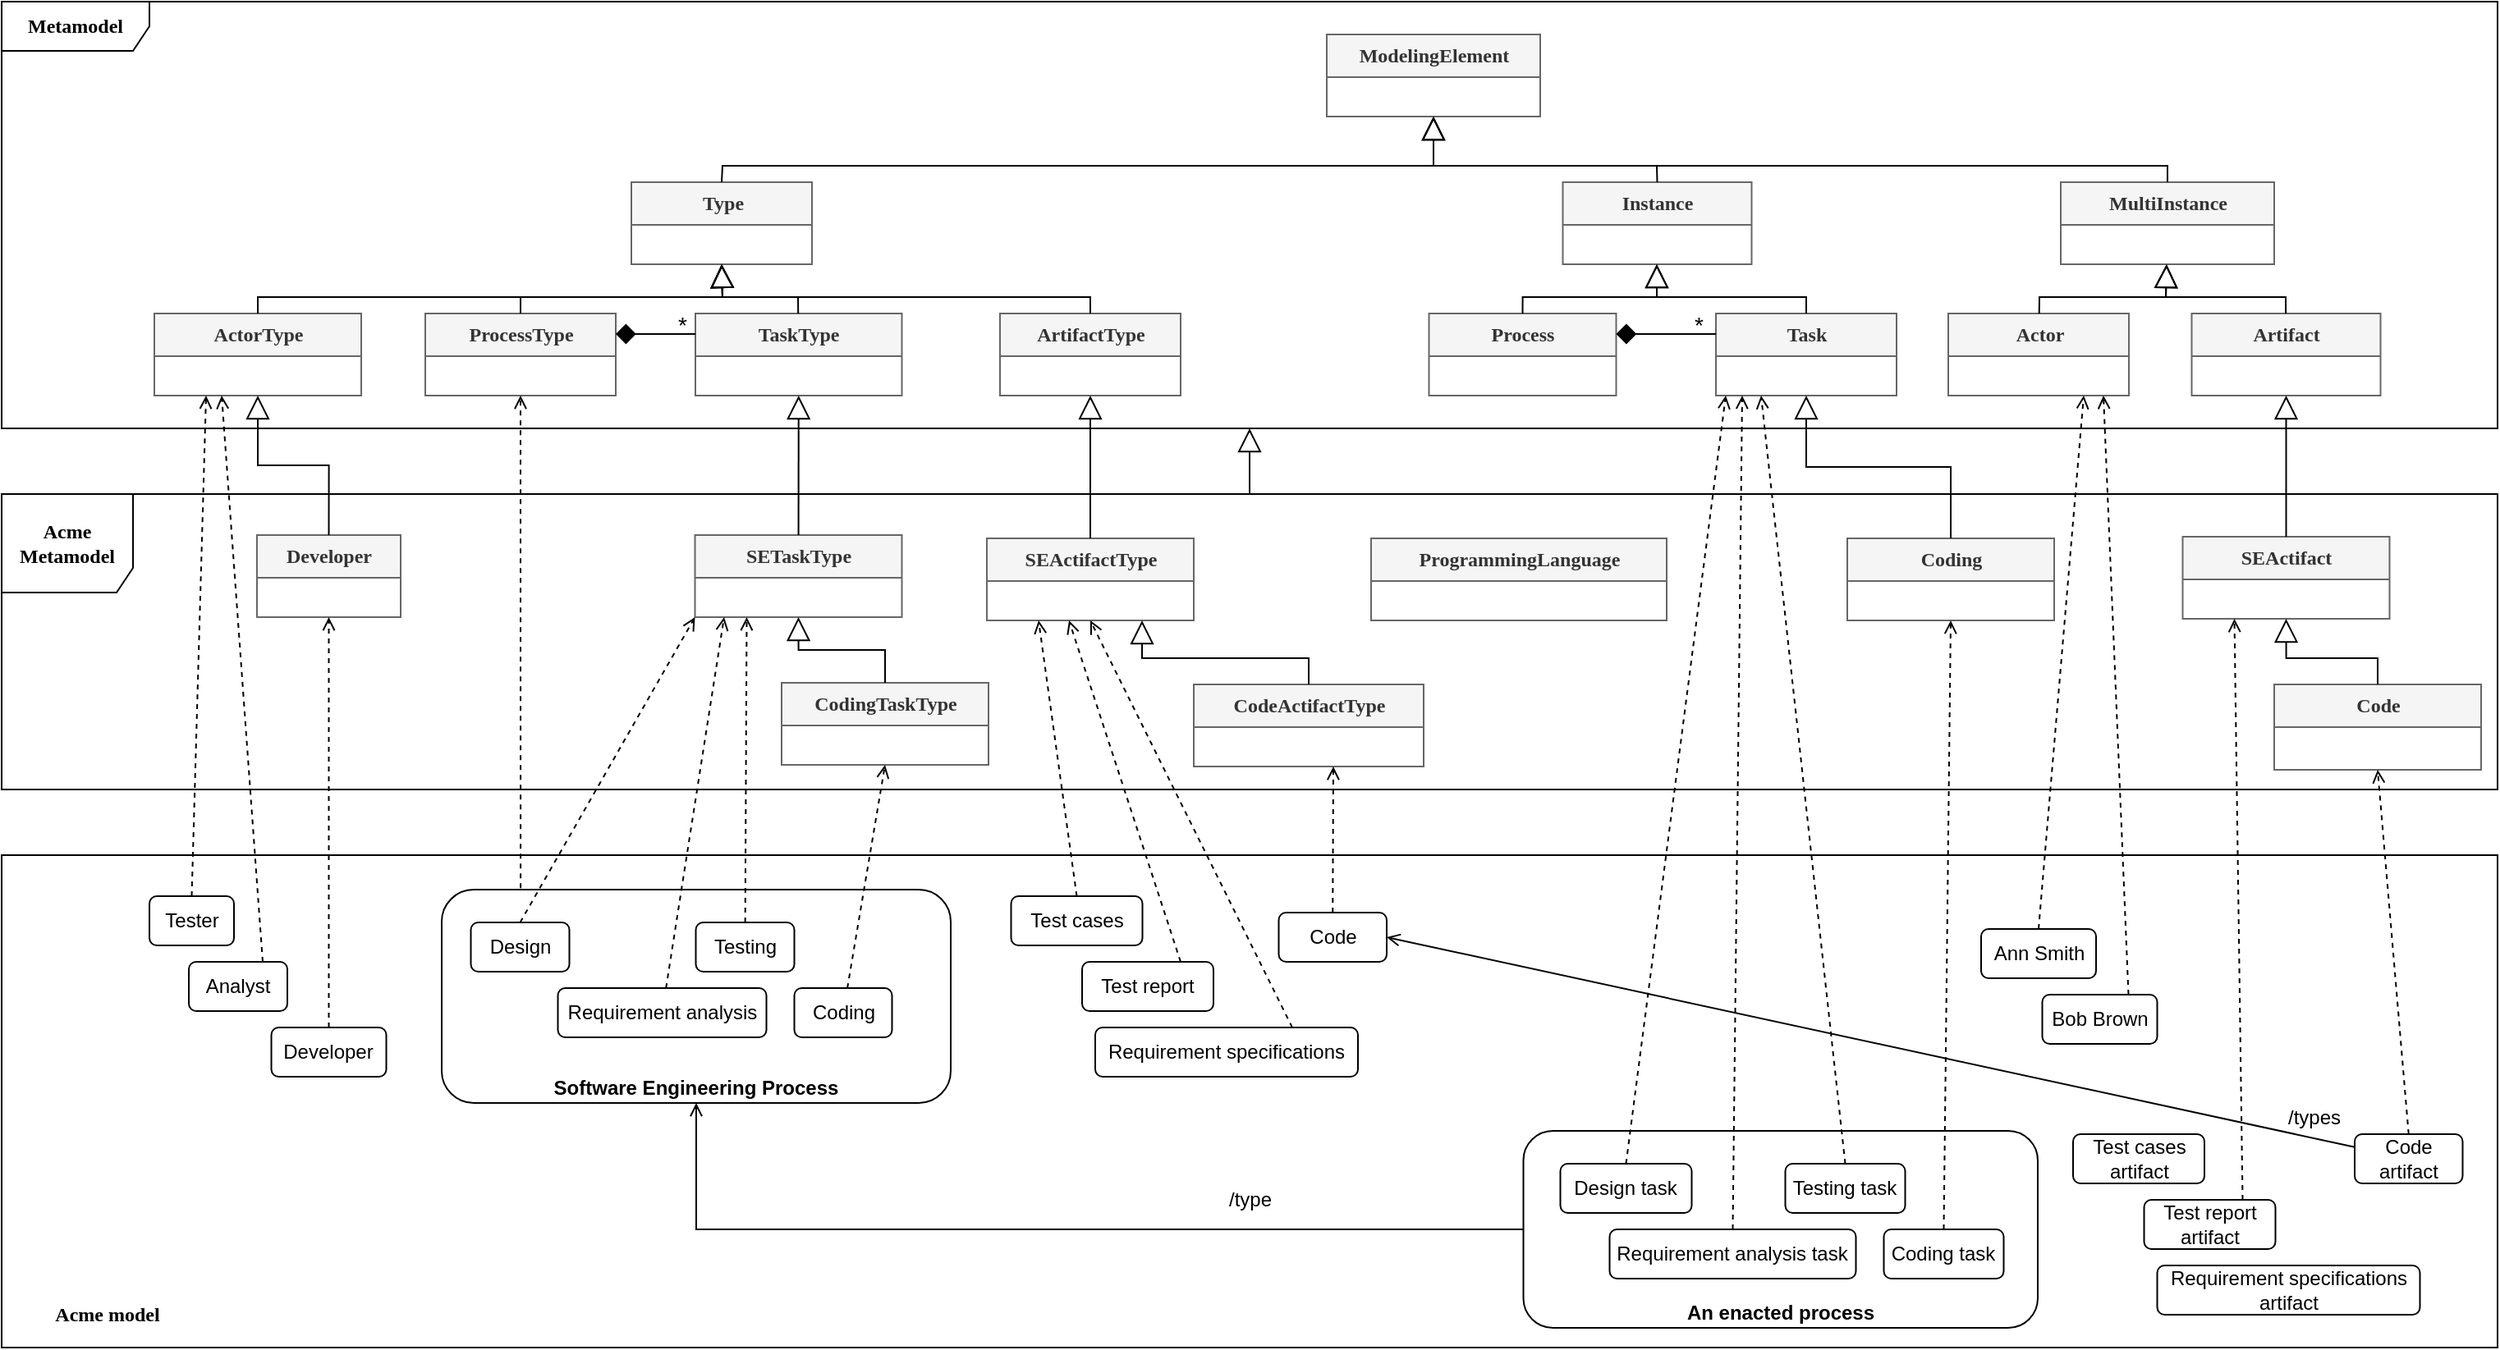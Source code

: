 <mxfile version="14.6.11" type="github">
  <diagram name="Page-1" id="c4acf3e9-155e-7222-9cf6-157b1a14988f">
    <mxGraphModel dx="2150" dy="715" grid="1" gridSize="10" guides="1" tooltips="1" connect="1" arrows="1" fold="1" page="1" pageScale="1" pageWidth="850" pageHeight="1100" background="#ffffff" math="0" shadow="0">
      <root>
        <mxCell id="0" />
        <mxCell id="1" parent="0" />
        <mxCell id="g2LY1XMopfXSmblv1A1d-48" value="&lt;font style=&quot;font-size: 14px&quot;&gt;*&lt;/font&gt;" style="edgeLabel;resizable=0;html=1;align=left;verticalAlign=bottom;" connectable="0" vertex="1" parent="1">
          <mxGeometry x="294" y="324" as="geometry">
            <mxPoint x="15" y="-87" as="offset" />
          </mxGeometry>
        </mxCell>
        <mxCell id="g2LY1XMopfXSmblv1A1d-32" value="" style="rounded=0;whiteSpace=wrap;html=1;align=center;" vertex="1" parent="1">
          <mxGeometry x="-720" y="550" width="1520" height="300" as="geometry" />
        </mxCell>
        <mxCell id="yhg7PZUZ458GV-zq5LN9-21" value="&lt;font style=&quot;font-size: 14px&quot;&gt;*&lt;/font&gt;" style="edgeLabel;resizable=0;html=1;align=left;verticalAlign=bottom;" parent="1" connectable="0" vertex="1">
          <mxGeometry x="324" y="324" as="geometry">
            <mxPoint x="15" y="-87" as="offset" />
          </mxGeometry>
        </mxCell>
        <mxCell id="a-3xQabaQIuShYP5bTJc-108" value="&lt;font style=&quot;font-size: 14px&quot;&gt;*&lt;/font&gt;" style="edgeLabel;resizable=0;html=1;align=left;verticalAlign=bottom;" parent="1" connectable="0" vertex="1">
          <mxGeometry x="294" y="220" as="geometry">
            <mxPoint x="12" y="-23" as="offset" />
          </mxGeometry>
        </mxCell>
        <mxCell id="a-3xQabaQIuShYP5bTJc-105" value="&lt;font style=&quot;font-size: 14px&quot;&gt;*&lt;/font&gt;" style="edgeLabel;resizable=0;html=1;align=left;verticalAlign=bottom;" parent="1" connectable="0" vertex="1">
          <mxGeometry x="-325" y="324" as="geometry">
            <mxPoint x="15" y="-87" as="offset" />
          </mxGeometry>
        </mxCell>
        <mxCell id="17acba5748e5396b-1" value="&lt;b&gt;&lt;font style=&quot;font-size: 12px&quot;&gt;Metamodel&lt;/font&gt;&lt;/b&gt;" style="shape=umlFrame;whiteSpace=wrap;html=1;rounded=0;shadow=0;comic=0;labelBackgroundColor=none;strokeWidth=1;fontFamily=Verdana;fontSize=10;align=center;width=90;height=30;" parent="1" vertex="1">
          <mxGeometry x="-720" y="30" width="1520" height="260" as="geometry" />
        </mxCell>
        <mxCell id="EUPt2hbITshMY0ZR5973-1" value="&lt;font style=&quot;font-size: 12px&quot;&gt;&lt;b&gt;ModelingElement&lt;/b&gt;&lt;/font&gt;" style="swimlane;html=1;fontStyle=0;childLayout=stackLayout;horizontal=1;startSize=26;fillColor=#f5f5f5;horizontalStack=0;resizeParent=1;resizeLast=0;collapsible=1;marginBottom=0;swimlaneFillColor=#ffffff;rounded=0;shadow=0;comic=0;labelBackgroundColor=none;strokeWidth=1;fontFamily=Verdana;fontSize=10;align=center;strokeColor=#666666;fontColor=#333333;" parent="1" vertex="1">
          <mxGeometry x="87" y="50" width="130" height="50" as="geometry" />
        </mxCell>
        <mxCell id="EUPt2hbITshMY0ZR5973-5" value="&lt;font style=&quot;font-size: 12px&quot;&gt;&lt;b&gt;Type&lt;/b&gt;&lt;/font&gt;" style="swimlane;html=1;fontStyle=0;childLayout=stackLayout;horizontal=1;startSize=26;fillColor=#f5f5f5;horizontalStack=0;resizeParent=1;resizeLast=0;collapsible=1;marginBottom=0;swimlaneFillColor=#ffffff;rounded=0;shadow=0;comic=0;labelBackgroundColor=none;strokeWidth=1;fontFamily=Verdana;fontSize=10;align=center;strokeColor=#666666;fontColor=#333333;" parent="1" vertex="1">
          <mxGeometry x="-336.5" y="140" width="110" height="50" as="geometry" />
        </mxCell>
        <mxCell id="a-3xQabaQIuShYP5bTJc-1" value="&lt;font style=&quot;font-size: 12px&quot;&gt;&lt;b&gt;Instance&lt;/b&gt;&lt;/font&gt;" style="swimlane;html=1;fontStyle=0;childLayout=stackLayout;horizontal=1;startSize=26;fillColor=#f5f5f5;horizontalStack=0;resizeParent=1;resizeLast=0;collapsible=1;marginBottom=0;swimlaneFillColor=#ffffff;rounded=0;shadow=0;comic=0;labelBackgroundColor=none;strokeWidth=1;fontFamily=Verdana;fontSize=10;align=center;strokeColor=#666666;fontColor=#333333;" parent="1" vertex="1">
          <mxGeometry x="230.75" y="140" width="115" height="50" as="geometry" />
        </mxCell>
        <mxCell id="a-3xQabaQIuShYP5bTJc-2" value="&lt;div style=&quot;font-size: 12px&quot;&gt;&lt;font style=&quot;font-size: 12px&quot;&gt;&lt;b&gt;MultiInstance&lt;/b&gt;&lt;/font&gt;&lt;/div&gt;" style="swimlane;html=1;fontStyle=0;childLayout=stackLayout;horizontal=1;startSize=26;fillColor=#f5f5f5;horizontalStack=0;resizeParent=1;resizeLast=0;collapsible=1;marginBottom=0;swimlaneFillColor=#ffffff;rounded=0;shadow=0;comic=0;labelBackgroundColor=none;strokeWidth=1;fontFamily=Verdana;fontSize=10;align=center;strokeColor=#666666;fontColor=#333333;" parent="1" vertex="1">
          <mxGeometry x="534" y="140" width="130" height="50" as="geometry" />
        </mxCell>
        <mxCell id="a-3xQabaQIuShYP5bTJc-9" value="" style="endArrow=block;endSize=12;endFill=0;html=1;exitX=0.5;exitY=0;exitDx=0;exitDy=0;rounded=0;entryX=0.5;entryY=1;entryDx=0;entryDy=0;" parent="1" source="EUPt2hbITshMY0ZR5973-5" target="EUPt2hbITshMY0ZR5973-1" edge="1">
          <mxGeometry width="160" relative="1" as="geometry">
            <mxPoint x="-28.5" y="220" as="sourcePoint" />
            <mxPoint x="151.5" y="98" as="targetPoint" />
            <Array as="points">
              <mxPoint x="-281" y="130" />
              <mxPoint x="152" y="130" />
            </Array>
          </mxGeometry>
        </mxCell>
        <mxCell id="a-3xQabaQIuShYP5bTJc-10" value="" style="endArrow=block;endSize=12;endFill=0;html=1;exitX=0.5;exitY=0;exitDx=0;exitDy=0;rounded=0;entryX=0.5;entryY=1;entryDx=0;entryDy=0;" parent="1" source="a-3xQabaQIuShYP5bTJc-1" target="EUPt2hbITshMY0ZR5973-1" edge="1">
          <mxGeometry width="160" relative="1" as="geometry">
            <mxPoint x="-14.5" y="160" as="sourcePoint" />
            <mxPoint x="120" y="120" as="targetPoint" />
            <Array as="points">
              <mxPoint x="288" y="130" />
              <mxPoint x="152" y="130" />
            </Array>
          </mxGeometry>
        </mxCell>
        <mxCell id="a-3xQabaQIuShYP5bTJc-13" value="" style="endArrow=block;endSize=12;endFill=0;html=1;rounded=0;entryX=0.5;entryY=1;entryDx=0;entryDy=0;" parent="1" source="a-3xQabaQIuShYP5bTJc-2" target="EUPt2hbITshMY0ZR5973-1" edge="1">
          <mxGeometry width="160" relative="1" as="geometry">
            <mxPoint x="290.5" y="80" as="sourcePoint" />
            <mxPoint x="290" y="80" as="targetPoint" />
            <Array as="points">
              <mxPoint x="599" y="130" />
              <mxPoint x="152" y="130" />
            </Array>
          </mxGeometry>
        </mxCell>
        <mxCell id="a-3xQabaQIuShYP5bTJc-27" value="&lt;font style=&quot;font-size: 12px&quot;&gt;&lt;b&gt;ProcessType&lt;/b&gt;&lt;/font&gt;" style="swimlane;html=1;fontStyle=0;childLayout=stackLayout;horizontal=1;startSize=26;fillColor=#f5f5f5;horizontalStack=0;resizeParent=1;resizeLast=0;collapsible=1;marginBottom=0;swimlaneFillColor=#ffffff;rounded=0;shadow=0;comic=0;labelBackgroundColor=none;strokeWidth=1;fontFamily=Verdana;fontSize=10;align=center;strokeColor=#666666;fontColor=#333333;" parent="1" vertex="1">
          <mxGeometry x="-462" y="220" width="116" height="50" as="geometry" />
        </mxCell>
        <mxCell id="a-3xQabaQIuShYP5bTJc-29" value="" style="endArrow=block;endSize=12;endFill=0;html=1;rounded=0;exitX=0.5;exitY=0;exitDx=0;exitDy=0;entryX=0.5;entryY=1;entryDx=0;entryDy=0;" parent="1" source="a-3xQabaQIuShYP5bTJc-27" target="EUPt2hbITshMY0ZR5973-5" edge="1">
          <mxGeometry width="160" relative="1" as="geometry">
            <mxPoint x="-124.5" y="260" as="sourcePoint" />
            <mxPoint x="-179.5" y="190" as="targetPoint" />
            <Array as="points">
              <mxPoint x="-404" y="210" />
              <mxPoint x="-281" y="210" />
            </Array>
          </mxGeometry>
        </mxCell>
        <mxCell id="a-3xQabaQIuShYP5bTJc-30" value="&lt;font style=&quot;font-size: 12px&quot;&gt;&lt;b&gt;TaskType&lt;/b&gt;&lt;/font&gt;" style="swimlane;html=1;fontStyle=0;childLayout=stackLayout;horizontal=1;startSize=26;fillColor=#f5f5f5;horizontalStack=0;resizeParent=1;resizeLast=0;collapsible=1;marginBottom=0;swimlaneFillColor=#ffffff;rounded=0;shadow=0;comic=0;labelBackgroundColor=none;strokeWidth=1;fontFamily=Verdana;fontSize=10;align=center;strokeColor=#666666;fontColor=#333333;" parent="1" vertex="1">
          <mxGeometry x="-297.5" y="220" width="125.75" height="50" as="geometry" />
        </mxCell>
        <mxCell id="a-3xQabaQIuShYP5bTJc-31" value="" style="endArrow=block;endSize=12;endFill=0;html=1;rounded=0;entryX=0.5;entryY=1;entryDx=0;entryDy=0;" parent="1" source="a-3xQabaQIuShYP5bTJc-30" target="EUPt2hbITshMY0ZR5973-5" edge="1">
          <mxGeometry width="160" relative="1" as="geometry">
            <mxPoint x="36.5" y="412" as="sourcePoint" />
            <mxPoint x="-147.5" y="190" as="targetPoint" />
            <Array as="points">
              <mxPoint x="-235" y="210" />
              <mxPoint x="-281" y="210" />
            </Array>
          </mxGeometry>
        </mxCell>
        <mxCell id="a-3xQabaQIuShYP5bTJc-37" value="&lt;font style=&quot;font-size: 12px&quot;&gt;&lt;b&gt;ActorType&lt;/b&gt;&lt;/font&gt;" style="swimlane;html=1;fontStyle=0;childLayout=stackLayout;horizontal=1;startSize=26;fillColor=#f5f5f5;horizontalStack=0;resizeParent=1;resizeLast=0;collapsible=1;marginBottom=0;swimlaneFillColor=#ffffff;rounded=0;shadow=0;comic=0;labelBackgroundColor=none;strokeWidth=1;fontFamily=Verdana;fontSize=10;align=center;strokeColor=#666666;fontColor=#333333;" parent="1" vertex="1">
          <mxGeometry x="-627" y="220" width="126" height="50" as="geometry">
            <mxRectangle x="154" y="368" width="90" height="26" as="alternateBounds" />
          </mxGeometry>
        </mxCell>
        <mxCell id="a-3xQabaQIuShYP5bTJc-38" value="&lt;div style=&quot;font-size: 12px&quot;&gt;&lt;font style=&quot;font-size: 12px&quot;&gt;&lt;b&gt;ArtifactType&lt;/b&gt;&lt;/font&gt;&lt;/div&gt;" style="swimlane;html=1;fontStyle=0;childLayout=stackLayout;horizontal=1;startSize=26;fillColor=#f5f5f5;horizontalStack=0;resizeParent=1;resizeLast=0;collapsible=1;marginBottom=0;swimlaneFillColor=#ffffff;rounded=0;shadow=0;comic=0;labelBackgroundColor=none;strokeWidth=1;fontFamily=Verdana;fontSize=10;align=center;strokeColor=#666666;fontColor=#333333;" parent="1" vertex="1">
          <mxGeometry x="-112" y="220" width="110" height="50" as="geometry" />
        </mxCell>
        <mxCell id="a-3xQabaQIuShYP5bTJc-40" value="" style="endArrow=block;endSize=12;endFill=0;html=1;rounded=0;exitX=0.5;exitY=0;exitDx=0;exitDy=0;entryX=0.5;entryY=1;entryDx=0;entryDy=0;" parent="1" source="a-3xQabaQIuShYP5bTJc-37" target="EUPt2hbITshMY0ZR5973-5" edge="1">
          <mxGeometry width="160" relative="1" as="geometry">
            <mxPoint x="-468.5" y="315" as="sourcePoint" />
            <mxPoint x="-658" y="190" as="targetPoint" />
            <Array as="points">
              <mxPoint x="-564" y="210" />
              <mxPoint x="-281" y="210" />
            </Array>
          </mxGeometry>
        </mxCell>
        <mxCell id="a-3xQabaQIuShYP5bTJc-41" value="" style="endArrow=block;endSize=12;endFill=0;html=1;rounded=0;exitX=0.5;exitY=0;exitDx=0;exitDy=0;entryX=0.5;entryY=1;entryDx=0;entryDy=0;" parent="1" source="a-3xQabaQIuShYP5bTJc-38" target="EUPt2hbITshMY0ZR5973-5" edge="1">
          <mxGeometry width="160" relative="1" as="geometry">
            <mxPoint x="268" y="378" as="sourcePoint" />
            <mxPoint x="19" y="186.66" as="targetPoint" />
            <Array as="points">
              <mxPoint x="-57" y="210" />
              <mxPoint x="-281" y="210" />
            </Array>
          </mxGeometry>
        </mxCell>
        <mxCell id="a-3xQabaQIuShYP5bTJc-46" value="&lt;font style=&quot;font-size: 12px&quot;&gt;&lt;b&gt;Process&lt;/b&gt;&lt;/font&gt;" style="swimlane;html=1;fontStyle=0;childLayout=stackLayout;horizontal=1;startSize=26;fillColor=#f5f5f5;horizontalStack=0;resizeParent=1;resizeLast=0;collapsible=1;marginBottom=0;swimlaneFillColor=#ffffff;rounded=0;shadow=0;comic=0;labelBackgroundColor=none;strokeWidth=1;fontFamily=Verdana;fontSize=10;align=center;strokeColor=#666666;fontColor=#333333;" parent="1" vertex="1">
          <mxGeometry x="149.25" y="220" width="114" height="50" as="geometry" />
        </mxCell>
        <mxCell id="a-3xQabaQIuShYP5bTJc-49" value="&lt;font style=&quot;font-size: 12px&quot;&gt;&lt;b&gt;Task&lt;/b&gt;&lt;/font&gt;" style="swimlane;html=1;fontStyle=0;childLayout=stackLayout;horizontal=1;startSize=26;fillColor=#f5f5f5;horizontalStack=0;resizeParent=1;resizeLast=0;collapsible=1;marginBottom=0;swimlaneFillColor=#ffffff;rounded=0;shadow=0;comic=0;labelBackgroundColor=none;strokeWidth=1;fontFamily=Verdana;fontSize=10;align=center;strokeColor=#666666;fontColor=#333333;" parent="1" vertex="1">
          <mxGeometry x="324" y="220" width="110" height="50" as="geometry" />
        </mxCell>
        <mxCell id="a-3xQabaQIuShYP5bTJc-50" style="edgeStyle=none;rounded=0;orthogonalLoop=1;jettySize=auto;html=1;endArrow=none;endFill=0;endSize=10;startArrow=diamond;startFill=1;startSize=10;entryX=0;entryY=0.25;entryDx=0;entryDy=0;exitX=1;exitY=0.25;exitDx=0;exitDy=0;" parent="1" source="a-3xQabaQIuShYP5bTJc-46" target="a-3xQabaQIuShYP5bTJc-49" edge="1">
          <mxGeometry relative="1" as="geometry">
            <mxPoint x="262.5" y="321" as="sourcePoint" />
            <mxPoint x="302.5" y="353" as="targetPoint" />
          </mxGeometry>
        </mxCell>
        <mxCell id="a-3xQabaQIuShYP5bTJc-56" value="&lt;font style=&quot;font-size: 12px&quot;&gt;&lt;b&gt;Actor&lt;/b&gt;&lt;/font&gt;" style="swimlane;html=1;fontStyle=0;childLayout=stackLayout;horizontal=1;startSize=26;fillColor=#f5f5f5;horizontalStack=0;resizeParent=1;resizeLast=0;collapsible=1;marginBottom=0;swimlaneFillColor=#ffffff;rounded=0;shadow=0;comic=0;labelBackgroundColor=none;strokeWidth=1;fontFamily=Verdana;fontSize=10;align=center;strokeColor=#666666;fontColor=#333333;" parent="1" vertex="1">
          <mxGeometry x="465.5" y="220" width="110" height="50" as="geometry" />
        </mxCell>
        <mxCell id="a-3xQabaQIuShYP5bTJc-59" value="&lt;font style=&quot;font-size: 12px&quot;&gt;&lt;b&gt;Artifact&lt;/b&gt;&lt;/font&gt;" style="swimlane;html=1;fontStyle=0;childLayout=stackLayout;horizontal=1;startSize=26;fillColor=#f5f5f5;horizontalStack=0;resizeParent=1;resizeLast=0;collapsible=1;marginBottom=0;swimlaneFillColor=#ffffff;rounded=0;shadow=0;comic=0;labelBackgroundColor=none;strokeWidth=1;fontFamily=Verdana;fontSize=10;align=center;strokeColor=#666666;fontColor=#333333;" parent="1" vertex="1">
          <mxGeometry x="613.75" y="220" width="115" height="50" as="geometry" />
        </mxCell>
        <mxCell id="a-3xQabaQIuShYP5bTJc-64" value="" style="endArrow=block;endSize=12;endFill=0;html=1;rounded=0;exitX=0.5;exitY=0;exitDx=0;exitDy=0;edgeStyle=orthogonalEdgeStyle;" parent="1" source="a-3xQabaQIuShYP5bTJc-46" target="a-3xQabaQIuShYP5bTJc-1" edge="1">
          <mxGeometry width="160" relative="1" as="geometry">
            <mxPoint x="367.5" y="379" as="sourcePoint" />
            <mxPoint x="362.5" y="181" as="targetPoint" />
            <Array as="points">
              <mxPoint x="206" y="210" />
              <mxPoint x="288" y="210" />
            </Array>
          </mxGeometry>
        </mxCell>
        <mxCell id="a-3xQabaQIuShYP5bTJc-65" value="" style="endArrow=block;endSize=12;endFill=0;html=1;rounded=0;edgeStyle=orthogonalEdgeStyle;" parent="1" source="a-3xQabaQIuShYP5bTJc-49" target="a-3xQabaQIuShYP5bTJc-1" edge="1">
          <mxGeometry width="160" relative="1" as="geometry">
            <mxPoint x="362.5" y="322" as="sourcePoint" />
            <mxPoint x="452.829" y="241" as="targetPoint" />
            <Array as="points">
              <mxPoint x="379" y="210" />
              <mxPoint x="288" y="210" />
            </Array>
          </mxGeometry>
        </mxCell>
        <mxCell id="a-3xQabaQIuShYP5bTJc-66" value="" style="endArrow=block;endSize=12;endFill=0;html=1;rounded=0;" parent="1" source="a-3xQabaQIuShYP5bTJc-56" target="a-3xQabaQIuShYP5bTJc-2" edge="1">
          <mxGeometry width="160" relative="1" as="geometry">
            <mxPoint x="399.293" y="381" as="sourcePoint" />
            <mxPoint x="397.707" y="190" as="targetPoint" />
            <Array as="points">
              <mxPoint x="521" y="210" />
              <mxPoint x="598" y="210" />
            </Array>
          </mxGeometry>
        </mxCell>
        <mxCell id="a-3xQabaQIuShYP5bTJc-67" value="" style="endArrow=block;endSize=12;endFill=0;html=1;rounded=0;" parent="1" source="a-3xQabaQIuShYP5bTJc-59" target="a-3xQabaQIuShYP5bTJc-2" edge="1">
          <mxGeometry width="160" relative="1" as="geometry">
            <mxPoint x="409.293" y="391" as="sourcePoint" />
            <mxPoint x="407.707" y="200" as="targetPoint" />
            <Array as="points">
              <mxPoint x="671" y="210" />
              <mxPoint x="598" y="210" />
            </Array>
          </mxGeometry>
        </mxCell>
        <mxCell id="a-3xQabaQIuShYP5bTJc-35" style="edgeStyle=none;rounded=0;orthogonalLoop=1;jettySize=auto;html=1;endArrow=none;endFill=0;endSize=10;startArrow=diamond;startFill=1;startSize=10;entryX=0;entryY=0.25;entryDx=0;entryDy=0;exitX=1;exitY=0.25;exitDx=0;exitDy=0;" parent="1" source="a-3xQabaQIuShYP5bTJc-27" target="a-3xQabaQIuShYP5bTJc-30" edge="1">
          <mxGeometry relative="1" as="geometry">
            <mxPoint x="-329" y="232.5" as="sourcePoint" />
            <mxPoint x="-316" y="419.53" as="targetPoint" />
          </mxGeometry>
        </mxCell>
        <mxCell id="yhg7PZUZ458GV-zq5LN9-1" value="&lt;b&gt;&lt;font style=&quot;font-size: 12px&quot;&gt;Acme Metamodel&lt;/font&gt;&lt;/b&gt;" style="shape=umlFrame;whiteSpace=wrap;html=1;rounded=0;shadow=0;comic=0;labelBackgroundColor=none;strokeWidth=1;fontFamily=Verdana;fontSize=10;align=center;width=80;height=60;" parent="1" vertex="1">
          <mxGeometry x="-720" y="330" width="1520" height="180" as="geometry" />
        </mxCell>
        <mxCell id="yhg7PZUZ458GV-zq5LN9-2" value="" style="endArrow=block;endSize=12;endFill=0;html=1;rounded=0;" parent="1" source="yhg7PZUZ458GV-zq5LN9-1" target="17acba5748e5396b-1" edge="1">
          <mxGeometry width="160" relative="1" as="geometry">
            <mxPoint x="-90.76" y="329.6" as="sourcePoint" />
            <mxPoint x="-90.76" y="289.74" as="targetPoint" />
          </mxGeometry>
        </mxCell>
        <mxCell id="yhg7PZUZ458GV-zq5LN9-3" value="&lt;b&gt;&lt;font style=&quot;font-size: 12px&quot;&gt;Developer&lt;/font&gt;&lt;/b&gt;" style="swimlane;html=1;fontStyle=0;childLayout=stackLayout;horizontal=1;startSize=26;fillColor=#f5f5f5;horizontalStack=0;resizeParent=1;resizeLast=0;collapsible=1;marginBottom=0;swimlaneFillColor=#ffffff;rounded=0;shadow=0;comic=0;labelBackgroundColor=none;strokeWidth=1;fontFamily=Verdana;fontSize=10;align=center;strokeColor=#666666;fontColor=#333333;" parent="1" vertex="1">
          <mxGeometry x="-564.5" y="355" width="87.5" height="50" as="geometry">
            <mxRectangle x="154" y="368" width="90" height="26" as="alternateBounds" />
          </mxGeometry>
        </mxCell>
        <mxCell id="yhg7PZUZ458GV-zq5LN9-5" value="&lt;b&gt;&lt;font style=&quot;font-size: 12px&quot;&gt;SEActifactType&lt;/font&gt;&lt;/b&gt;" style="swimlane;html=1;fontStyle=0;childLayout=stackLayout;horizontal=1;startSize=26;fillColor=#f5f5f5;horizontalStack=0;resizeParent=1;resizeLast=0;collapsible=1;marginBottom=0;swimlaneFillColor=#ffffff;rounded=0;shadow=0;comic=0;labelBackgroundColor=none;strokeWidth=1;fontFamily=Verdana;fontSize=10;align=center;strokeColor=#666666;fontColor=#333333;" parent="1" vertex="1">
          <mxGeometry x="-120" y="357" width="126" height="50" as="geometry">
            <mxRectangle x="154" y="368" width="90" height="26" as="alternateBounds" />
          </mxGeometry>
        </mxCell>
        <mxCell id="yhg7PZUZ458GV-zq5LN9-7" value="&lt;b&gt;&lt;font style=&quot;font-size: 12px&quot;&gt;CodeActifactType&lt;/font&gt;&lt;/b&gt;" style="swimlane;html=1;fontStyle=0;childLayout=stackLayout;horizontal=1;startSize=26;fillColor=#f5f5f5;horizontalStack=0;resizeParent=1;resizeLast=0;collapsible=1;marginBottom=0;swimlaneFillColor=#ffffff;rounded=0;shadow=0;comic=0;labelBackgroundColor=none;strokeWidth=1;fontFamily=Verdana;fontSize=10;align=center;strokeColor=#666666;fontColor=#333333;" parent="1" vertex="1">
          <mxGeometry x="6" y="446" width="140" height="50" as="geometry">
            <mxRectangle x="154" y="368" width="90" height="26" as="alternateBounds" />
          </mxGeometry>
        </mxCell>
        <mxCell id="yhg7PZUZ458GV-zq5LN9-8" value="&lt;b&gt;&lt;font style=&quot;font-size: 12px&quot;&gt;SETaskType&lt;/font&gt;&lt;/b&gt;" style="swimlane;html=1;fontStyle=0;childLayout=stackLayout;horizontal=1;startSize=26;fillColor=#f5f5f5;horizontalStack=0;resizeParent=1;resizeLast=0;collapsible=1;marginBottom=0;swimlaneFillColor=#ffffff;rounded=0;shadow=0;comic=0;labelBackgroundColor=none;strokeWidth=1;fontFamily=Verdana;fontSize=10;align=center;strokeColor=#666666;fontColor=#333333;" parent="1" vertex="1">
          <mxGeometry x="-297.75" y="355" width="126" height="50" as="geometry">
            <mxRectangle x="154" y="368" width="90" height="26" as="alternateBounds" />
          </mxGeometry>
        </mxCell>
        <mxCell id="yhg7PZUZ458GV-zq5LN9-9" value="&lt;b&gt;&lt;font style=&quot;font-size: 12px&quot;&gt;CodingTaskType&lt;/font&gt;&lt;/b&gt;" style="swimlane;html=1;fontStyle=0;childLayout=stackLayout;horizontal=1;startSize=26;fillColor=#f5f5f5;horizontalStack=0;resizeParent=1;resizeLast=0;collapsible=1;marginBottom=0;swimlaneFillColor=#ffffff;rounded=0;shadow=0;comic=0;labelBackgroundColor=none;strokeWidth=1;fontFamily=Verdana;fontSize=10;align=center;strokeColor=#666666;fontColor=#333333;" parent="1" vertex="1">
          <mxGeometry x="-245" y="445" width="126" height="50" as="geometry">
            <mxRectangle x="154" y="368" width="90" height="26" as="alternateBounds" />
          </mxGeometry>
        </mxCell>
        <mxCell id="yhg7PZUZ458GV-zq5LN9-10" value="&lt;b&gt;&lt;font style=&quot;font-size: 12px&quot;&gt;Coding&lt;/font&gt;&lt;/b&gt;" style="swimlane;html=1;fontStyle=0;childLayout=stackLayout;horizontal=1;startSize=26;fillColor=#f5f5f5;horizontalStack=0;resizeParent=1;resizeLast=0;collapsible=1;marginBottom=0;swimlaneFillColor=#ffffff;rounded=0;shadow=0;comic=0;labelBackgroundColor=none;strokeWidth=1;fontFamily=Verdana;fontSize=10;align=center;strokeColor=#666666;fontColor=#333333;" parent="1" vertex="1">
          <mxGeometry x="404" y="357" width="126" height="50" as="geometry">
            <mxRectangle x="154" y="368" width="90" height="26" as="alternateBounds" />
          </mxGeometry>
        </mxCell>
        <mxCell id="yhg7PZUZ458GV-zq5LN9-11" value="&lt;b&gt;&lt;font style=&quot;font-size: 12px&quot;&gt;SEActifact&lt;/font&gt;&lt;/b&gt;" style="swimlane;html=1;fontStyle=0;childLayout=stackLayout;horizontal=1;startSize=26;fillColor=#f5f5f5;horizontalStack=0;resizeParent=1;resizeLast=0;collapsible=1;marginBottom=0;swimlaneFillColor=#ffffff;rounded=0;shadow=0;comic=0;labelBackgroundColor=none;strokeWidth=1;fontFamily=Verdana;fontSize=10;align=center;strokeColor=#666666;fontColor=#333333;" parent="1" vertex="1">
          <mxGeometry x="608.25" y="356" width="126" height="50" as="geometry">
            <mxRectangle x="154" y="368" width="90" height="26" as="alternateBounds" />
          </mxGeometry>
        </mxCell>
        <mxCell id="yhg7PZUZ458GV-zq5LN9-12" value="&lt;b&gt;&lt;font style=&quot;font-size: 12px&quot;&gt;Code&lt;/font&gt;&lt;/b&gt;" style="swimlane;html=1;fontStyle=0;childLayout=stackLayout;horizontal=1;startSize=26;fillColor=#f5f5f5;horizontalStack=0;resizeParent=1;resizeLast=0;collapsible=1;marginBottom=0;swimlaneFillColor=#ffffff;rounded=0;shadow=0;comic=0;labelBackgroundColor=none;strokeWidth=1;fontFamily=Verdana;fontSize=10;align=center;strokeColor=#666666;fontColor=#333333;" parent="1" vertex="1">
          <mxGeometry x="664" y="446" width="126" height="52" as="geometry">
            <mxRectangle x="154" y="368" width="90" height="26" as="alternateBounds" />
          </mxGeometry>
        </mxCell>
        <mxCell id="yhg7PZUZ458GV-zq5LN9-13" value="&lt;b&gt;&lt;font style=&quot;font-size: 12px&quot;&gt;ProgrammingLanguage&lt;/font&gt;&lt;/b&gt;" style="swimlane;html=1;fontStyle=0;childLayout=stackLayout;horizontal=1;startSize=26;fillColor=#f5f5f5;horizontalStack=0;resizeParent=1;resizeLast=0;collapsible=1;marginBottom=0;swimlaneFillColor=#ffffff;rounded=0;shadow=0;comic=0;labelBackgroundColor=none;strokeWidth=1;fontFamily=Verdana;fontSize=10;align=center;strokeColor=#666666;fontColor=#333333;" parent="1" vertex="1">
          <mxGeometry x="114" y="357" width="180" height="50" as="geometry">
            <mxRectangle x="154" y="368" width="90" height="26" as="alternateBounds" />
          </mxGeometry>
        </mxCell>
        <mxCell id="yhg7PZUZ458GV-zq5LN9-14" value="" style="endArrow=block;endSize=12;endFill=0;html=1;rounded=0;entryX=0.5;entryY=1;entryDx=0;entryDy=0;edgeStyle=orthogonalEdgeStyle;" parent="1" source="yhg7PZUZ458GV-zq5LN9-9" target="yhg7PZUZ458GV-zq5LN9-8" edge="1">
          <mxGeometry width="160" relative="1" as="geometry">
            <mxPoint x="122.5" y="317" as="sourcePoint" />
            <mxPoint x="122.5" y="267" as="targetPoint" />
          </mxGeometry>
        </mxCell>
        <mxCell id="yhg7PZUZ458GV-zq5LN9-15" value="" style="endArrow=block;endSize=12;endFill=0;html=1;rounded=0;entryX=0.75;entryY=1;entryDx=0;entryDy=0;edgeStyle=orthogonalEdgeStyle;" parent="1" source="yhg7PZUZ458GV-zq5LN9-7" target="yhg7PZUZ458GV-zq5LN9-5" edge="1">
          <mxGeometry width="160" relative="1" as="geometry">
            <mxPoint x="-233.5" y="487" as="sourcePoint" />
            <mxPoint x="-233.5" y="447" as="targetPoint" />
            <Array as="points">
              <mxPoint x="76" y="430" />
              <mxPoint x="-25" y="430" />
            </Array>
          </mxGeometry>
        </mxCell>
        <mxCell id="yhg7PZUZ458GV-zq5LN9-16" value="" style="endArrow=block;endSize=12;endFill=0;html=1;rounded=0;entryX=0.5;entryY=1;entryDx=0;entryDy=0;edgeStyle=orthogonalEdgeStyle;" parent="1" source="yhg7PZUZ458GV-zq5LN9-12" target="yhg7PZUZ458GV-zq5LN9-11" edge="1">
          <mxGeometry width="160" relative="1" as="geometry">
            <mxPoint x="-83" y="497" as="sourcePoint" />
            <mxPoint x="-83" y="457" as="targetPoint" />
            <Array as="points">
              <mxPoint x="727" y="430" />
              <mxPoint x="671" y="430" />
            </Array>
          </mxGeometry>
        </mxCell>
        <mxCell id="yhg7PZUZ458GV-zq5LN9-17" value="" style="endArrow=block;endSize=12;endFill=0;html=1;rounded=0;entryX=0.5;entryY=1;entryDx=0;entryDy=0;" parent="1" source="yhg7PZUZ458GV-zq5LN9-5" target="a-3xQabaQIuShYP5bTJc-38" edge="1">
          <mxGeometry width="160" relative="1" as="geometry">
            <mxPoint x="-259" y="530" as="sourcePoint" />
            <mxPoint x="-259" y="490" as="targetPoint" />
          </mxGeometry>
        </mxCell>
        <mxCell id="yhg7PZUZ458GV-zq5LN9-18" value="" style="endArrow=block;endSize=12;endFill=0;html=1;rounded=0;exitX=0.5;exitY=0;exitDx=0;exitDy=0;edgeStyle=orthogonalEdgeStyle;" parent="1" source="yhg7PZUZ458GV-zq5LN9-10" target="a-3xQabaQIuShYP5bTJc-49" edge="1">
          <mxGeometry width="160" relative="1" as="geometry">
            <mxPoint x="275.072" y="420" as="sourcePoint" />
            <mxPoint x="181.75" y="185" as="targetPoint" />
          </mxGeometry>
        </mxCell>
        <mxCell id="yhg7PZUZ458GV-zq5LN9-19" value="" style="endArrow=block;endSize=12;endFill=0;html=1;rounded=0;entryX=0.5;entryY=1;entryDx=0;entryDy=0;exitX=0.5;exitY=0;exitDx=0;exitDy=0;" parent="1" source="yhg7PZUZ458GV-zq5LN9-11" target="a-3xQabaQIuShYP5bTJc-59" edge="1">
          <mxGeometry width="160" relative="1" as="geometry">
            <mxPoint x="475" y="510" as="sourcePoint" />
            <mxPoint x="340.98" y="-53.992" as="targetPoint" />
          </mxGeometry>
        </mxCell>
        <mxCell id="yhg7PZUZ458GV-zq5LN9-20" value="" style="endArrow=block;endSize=12;endFill=0;html=1;rounded=0;entryX=0.5;entryY=1;entryDx=0;entryDy=0;" parent="1" source="yhg7PZUZ458GV-zq5LN9-8" target="a-3xQabaQIuShYP5bTJc-30" edge="1">
          <mxGeometry width="160" relative="1" as="geometry">
            <mxPoint x="203.572" y="420" as="sourcePoint" />
            <mxPoint x="110.25" y="185" as="targetPoint" />
          </mxGeometry>
        </mxCell>
        <mxCell id="yhg7PZUZ458GV-zq5LN9-22" value="" style="endArrow=block;endSize=12;endFill=0;html=1;rounded=0;entryX=0.5;entryY=1;entryDx=0;entryDy=0;exitX=0.5;exitY=0;exitDx=0;exitDy=0;edgeStyle=orthogonalEdgeStyle;" parent="1" source="yhg7PZUZ458GV-zq5LN9-3" target="a-3xQabaQIuShYP5bTJc-37" edge="1">
          <mxGeometry width="160" relative="1" as="geometry">
            <mxPoint x="-680.727" y="391" as="sourcePoint" />
            <mxPoint x="-680.625" y="281" as="targetPoint" />
          </mxGeometry>
        </mxCell>
        <mxCell id="yhg7PZUZ458GV-zq5LN9-24" value="&lt;b&gt;Software Engineering Process&lt;/b&gt;" style="rounded=1;whiteSpace=wrap;html=1;align=center;verticalAlign=bottom;" parent="1" vertex="1">
          <mxGeometry x="-452" y="571" width="310" height="130" as="geometry" />
        </mxCell>
        <mxCell id="yhg7PZUZ458GV-zq5LN9-25" value="Requirement analysis" style="rounded=1;whiteSpace=wrap;html=1;align=center;" parent="1" vertex="1">
          <mxGeometry x="-381.25" y="631" width="127" height="30" as="geometry" />
        </mxCell>
        <mxCell id="yhg7PZUZ458GV-zq5LN9-26" value="Testing" style="rounded=1;whiteSpace=wrap;html=1;align=center;" parent="1" vertex="1">
          <mxGeometry x="-297.25" y="591" width="60" height="30" as="geometry" />
        </mxCell>
        <mxCell id="yhg7PZUZ458GV-zq5LN9-33" style="rounded=0;orthogonalLoop=1;jettySize=auto;html=1;dashed=1;endArrow=open;endFill=0;entryX=0.5;entryY=1;entryDx=0;entryDy=0;" parent="1" source="yhg7PZUZ458GV-zq5LN9-30" edge="1" target="yhg7PZUZ458GV-zq5LN9-9">
          <mxGeometry relative="1" as="geometry">
            <mxPoint x="-97" y="510" as="targetPoint" />
          </mxGeometry>
        </mxCell>
        <mxCell id="yhg7PZUZ458GV-zq5LN9-30" value="Coding" style="rounded=1;whiteSpace=wrap;html=1;align=center;" parent="1" vertex="1">
          <mxGeometry x="-237.25" y="631" width="59.5" height="30" as="geometry" />
        </mxCell>
        <mxCell id="yhg7PZUZ458GV-zq5LN9-34" style="rounded=0;orthogonalLoop=1;jettySize=auto;html=1;dashed=1;endArrow=open;endFill=0;" parent="1" source="yhg7PZUZ458GV-zq5LN9-25" edge="1">
          <mxGeometry relative="1" as="geometry">
            <mxPoint x="-280" y="405" as="targetPoint" />
            <mxPoint x="-24" y="610" as="sourcePoint" />
          </mxGeometry>
        </mxCell>
        <mxCell id="yhg7PZUZ458GV-zq5LN9-35" style="rounded=0;orthogonalLoop=1;jettySize=auto;html=1;dashed=1;endArrow=open;endFill=0;entryX=0.25;entryY=1;entryDx=0;entryDy=0;" parent="1" source="yhg7PZUZ458GV-zq5LN9-26" target="yhg7PZUZ458GV-zq5LN9-8" edge="1">
          <mxGeometry relative="1" as="geometry">
            <mxPoint x="-250" y="410" as="targetPoint" />
            <mxPoint x="-297.125" y="610" as="sourcePoint" />
          </mxGeometry>
        </mxCell>
        <mxCell id="yhg7PZUZ458GV-zq5LN9-39" value="Requirement specifications" style="rounded=1;whiteSpace=wrap;html=1;align=center;" parent="1" vertex="1">
          <mxGeometry x="-54" y="655" width="160" height="30" as="geometry" />
        </mxCell>
        <mxCell id="yhg7PZUZ458GV-zq5LN9-40" value="Test cases" style="rounded=1;whiteSpace=wrap;html=1;align=center;" parent="1" vertex="1">
          <mxGeometry x="-105.25" y="575" width="80" height="30" as="geometry" />
        </mxCell>
        <mxCell id="yhg7PZUZ458GV-zq5LN9-41" value="Code" style="rounded=1;whiteSpace=wrap;html=1;align=center;" parent="1" vertex="1">
          <mxGeometry x="57.75" y="585" width="65.75" height="30" as="geometry" />
        </mxCell>
        <mxCell id="yhg7PZUZ458GV-zq5LN9-42" value="Test report" style="rounded=1;whiteSpace=wrap;html=1;align=center;" parent="1" vertex="1">
          <mxGeometry x="-62" y="615" width="80" height="30" as="geometry" />
        </mxCell>
        <mxCell id="g2LY1XMopfXSmblv1A1d-1" value="Analyst" style="rounded=1;whiteSpace=wrap;html=1;align=center;" vertex="1" parent="1">
          <mxGeometry x="-606" y="615" width="60" height="30" as="geometry" />
        </mxCell>
        <mxCell id="g2LY1XMopfXSmblv1A1d-2" value="Tester" style="rounded=1;whiteSpace=wrap;html=1;align=center;" vertex="1" parent="1">
          <mxGeometry x="-630" y="575" width="51.5" height="30" as="geometry" />
        </mxCell>
        <mxCell id="g2LY1XMopfXSmblv1A1d-3" value="Developer" style="rounded=1;whiteSpace=wrap;html=1;align=center;" vertex="1" parent="1">
          <mxGeometry x="-555.75" y="655" width="70" height="30" as="geometry" />
        </mxCell>
        <mxCell id="g2LY1XMopfXSmblv1A1d-4" value="Bob Brown" style="rounded=1;whiteSpace=wrap;html=1;align=center;" vertex="1" parent="1">
          <mxGeometry x="522.75" y="635" width="70" height="30" as="geometry" />
        </mxCell>
        <mxCell id="g2LY1XMopfXSmblv1A1d-5" value="Ann Smith" style="rounded=1;whiteSpace=wrap;html=1;align=center;" vertex="1" parent="1">
          <mxGeometry x="485.5" y="595" width="70" height="30" as="geometry" />
        </mxCell>
        <mxCell id="g2LY1XMopfXSmblv1A1d-6" value="Design" style="rounded=1;whiteSpace=wrap;html=1;align=center;" vertex="1" parent="1">
          <mxGeometry x="-434.25" y="591" width="60" height="30" as="geometry" />
        </mxCell>
        <mxCell id="g2LY1XMopfXSmblv1A1d-7" style="rounded=0;orthogonalLoop=1;jettySize=auto;html=1;dashed=1;endArrow=open;endFill=0;exitX=0.5;exitY=0;exitDx=0;exitDy=0;entryX=0;entryY=1;entryDx=0;entryDy=0;" edge="1" parent="1" source="g2LY1XMopfXSmblv1A1d-6" target="yhg7PZUZ458GV-zq5LN9-8">
          <mxGeometry relative="1" as="geometry">
            <mxPoint x="-280" y="400" as="targetPoint" />
            <mxPoint x="-294.78" y="670" as="sourcePoint" />
          </mxGeometry>
        </mxCell>
        <mxCell id="g2LY1XMopfXSmblv1A1d-8" style="rounded=0;orthogonalLoop=1;jettySize=auto;html=1;dashed=1;endArrow=open;endFill=0;entryX=0.25;entryY=1;entryDx=0;entryDy=0;exitX=0.5;exitY=0;exitDx=0;exitDy=0;" edge="1" parent="1" source="g2LY1XMopfXSmblv1A1d-2" target="a-3xQabaQIuShYP5bTJc-37">
          <mxGeometry relative="1" as="geometry">
            <mxPoint x="-714.5" y="520" as="targetPoint" />
            <mxPoint x="-725.182" y="670" as="sourcePoint" />
          </mxGeometry>
        </mxCell>
        <mxCell id="g2LY1XMopfXSmblv1A1d-9" style="rounded=0;orthogonalLoop=1;jettySize=auto;html=1;dashed=1;endArrow=open;endFill=0;exitX=0.75;exitY=0;exitDx=0;exitDy=0;" edge="1" parent="1" source="g2LY1XMopfXSmblv1A1d-1">
          <mxGeometry relative="1" as="geometry">
            <mxPoint x="-586" y="270" as="targetPoint" />
            <mxPoint x="-715.182" y="680" as="sourcePoint" />
          </mxGeometry>
        </mxCell>
        <mxCell id="g2LY1XMopfXSmblv1A1d-10" style="rounded=0;orthogonalLoop=1;jettySize=auto;html=1;dashed=1;endArrow=open;endFill=0;entryX=0.5;entryY=1;entryDx=0;entryDy=0;exitX=0.5;exitY=0;exitDx=0;exitDy=0;" edge="1" parent="1" source="g2LY1XMopfXSmblv1A1d-3" target="yhg7PZUZ458GV-zq5LN9-3">
          <mxGeometry relative="1" as="geometry">
            <mxPoint x="-694.5" y="540" as="targetPoint" />
            <mxPoint x="-705.182" y="690" as="sourcePoint" />
          </mxGeometry>
        </mxCell>
        <mxCell id="g2LY1XMopfXSmblv1A1d-11" style="rounded=0;orthogonalLoop=1;jettySize=auto;html=1;dashed=1;endArrow=open;endFill=0;exitX=0.5;exitY=0;exitDx=0;exitDy=0;entryX=0.25;entryY=1;entryDx=0;entryDy=0;" edge="1" parent="1" source="yhg7PZUZ458GV-zq5LN9-40" target="yhg7PZUZ458GV-zq5LN9-5">
          <mxGeometry relative="1" as="geometry">
            <mxPoint x="-110" y="410" as="targetPoint" />
            <mxPoint x="-130.25" y="680" as="sourcePoint" />
          </mxGeometry>
        </mxCell>
        <mxCell id="g2LY1XMopfXSmblv1A1d-12" style="rounded=0;orthogonalLoop=1;jettySize=auto;html=1;dashed=1;endArrow=open;endFill=0;exitX=0.75;exitY=0;exitDx=0;exitDy=0;" edge="1" parent="1" source="yhg7PZUZ458GV-zq5LN9-42">
          <mxGeometry relative="1" as="geometry">
            <mxPoint x="-70" y="407" as="targetPoint" />
            <mxPoint x="-120.25" y="690" as="sourcePoint" />
          </mxGeometry>
        </mxCell>
        <mxCell id="g2LY1XMopfXSmblv1A1d-13" style="rounded=0;orthogonalLoop=1;jettySize=auto;html=1;dashed=1;endArrow=open;endFill=0;exitX=0.75;exitY=0;exitDx=0;exitDy=0;entryX=0.5;entryY=1;entryDx=0;entryDy=0;" edge="1" parent="1" source="yhg7PZUZ458GV-zq5LN9-39" target="yhg7PZUZ458GV-zq5LN9-5">
          <mxGeometry relative="1" as="geometry">
            <mxPoint x="-70" y="410" as="targetPoint" />
            <mxPoint x="-110.25" y="700" as="sourcePoint" />
          </mxGeometry>
        </mxCell>
        <mxCell id="g2LY1XMopfXSmblv1A1d-14" style="rounded=0;orthogonalLoop=1;jettySize=auto;html=1;dashed=1;endArrow=open;endFill=0;exitX=0.5;exitY=0;exitDx=0;exitDy=0;" edge="1" parent="1" source="yhg7PZUZ458GV-zq5LN9-41">
          <mxGeometry relative="1" as="geometry">
            <mxPoint x="91" y="496" as="targetPoint" />
            <mxPoint x="-100.25" y="710" as="sourcePoint" />
          </mxGeometry>
        </mxCell>
        <mxCell id="g2LY1XMopfXSmblv1A1d-15" style="rounded=0;orthogonalLoop=1;jettySize=auto;html=1;dashed=1;endArrow=open;endFill=0;exitX=0.5;exitY=0;exitDx=0;exitDy=0;entryX=0.75;entryY=1;entryDx=0;entryDy=0;" edge="1" parent="1" source="g2LY1XMopfXSmblv1A1d-5" target="a-3xQabaQIuShYP5bTJc-56">
          <mxGeometry relative="1" as="geometry">
            <mxPoint x="580" y="270" as="targetPoint" />
            <mxPoint x="303.125" y="600" as="sourcePoint" />
          </mxGeometry>
        </mxCell>
        <mxCell id="g2LY1XMopfXSmblv1A1d-16" style="rounded=0;orthogonalLoop=1;jettySize=auto;html=1;dashed=1;endArrow=open;endFill=0;exitX=0.75;exitY=0;exitDx=0;exitDy=0;" edge="1" parent="1" source="g2LY1XMopfXSmblv1A1d-4">
          <mxGeometry relative="1" as="geometry">
            <mxPoint x="560" y="270" as="targetPoint" />
            <mxPoint x="313.125" y="610" as="sourcePoint" />
          </mxGeometry>
        </mxCell>
        <mxCell id="g2LY1XMopfXSmblv1A1d-17" style="rounded=0;orthogonalLoop=1;jettySize=auto;html=1;dashed=1;endArrow=open;endFill=0;exitX=0.155;exitY=-0.007;exitDx=0;exitDy=0;exitPerimeter=0;entryX=0.5;entryY=1;entryDx=0;entryDy=0;" edge="1" parent="1" source="yhg7PZUZ458GV-zq5LN9-24" target="a-3xQabaQIuShYP5bTJc-27">
          <mxGeometry relative="1" as="geometry">
            <mxPoint x="-307" y="438" as="targetPoint" />
            <mxPoint x="-407" y="620" as="sourcePoint" />
          </mxGeometry>
        </mxCell>
        <mxCell id="g2LY1XMopfXSmblv1A1d-18" style="edgeStyle=none;rounded=0;orthogonalLoop=1;jettySize=auto;html=1;exitX=0.75;exitY=1;exitDx=0;exitDy=0;dashed=1;endArrow=open;endFill=0;" edge="1" parent="1" source="g2LY1XMopfXSmblv1A1d-5" target="g2LY1XMopfXSmblv1A1d-5">
          <mxGeometry relative="1" as="geometry" />
        </mxCell>
        <mxCell id="g2LY1XMopfXSmblv1A1d-19" value="&lt;b&gt;An enacted process&lt;/b&gt;" style="rounded=1;whiteSpace=wrap;html=1;align=center;verticalAlign=bottom;" vertex="1" parent="1">
          <mxGeometry x="206.75" y="718" width="313.25" height="120" as="geometry" />
        </mxCell>
        <mxCell id="g2LY1XMopfXSmblv1A1d-20" value="Requirement analysis task" style="rounded=1;whiteSpace=wrap;html=1;align=center;" vertex="1" parent="1">
          <mxGeometry x="259.25" y="778" width="150" height="30" as="geometry" />
        </mxCell>
        <mxCell id="g2LY1XMopfXSmblv1A1d-21" value="Testing task" style="rounded=1;whiteSpace=wrap;html=1;align=center;" vertex="1" parent="1">
          <mxGeometry x="366.25" y="738" width="73" height="30" as="geometry" />
        </mxCell>
        <mxCell id="g2LY1XMopfXSmblv1A1d-22" value="Coding task" style="rounded=1;whiteSpace=wrap;html=1;align=center;" vertex="1" parent="1">
          <mxGeometry x="426.25" y="778" width="73" height="30" as="geometry" />
        </mxCell>
        <mxCell id="g2LY1XMopfXSmblv1A1d-23" value="Design task" style="rounded=1;whiteSpace=wrap;html=1;align=center;" vertex="1" parent="1">
          <mxGeometry x="229.25" y="738" width="80" height="30" as="geometry" />
        </mxCell>
        <mxCell id="g2LY1XMopfXSmblv1A1d-24" style="rounded=0;orthogonalLoop=1;jettySize=auto;html=1;dashed=1;endArrow=open;endFill=0;exitX=0.5;exitY=0;exitDx=0;exitDy=0;" edge="1" parent="1" source="g2LY1XMopfXSmblv1A1d-23">
          <mxGeometry relative="1" as="geometry">
            <mxPoint x="330" y="270" as="targetPoint" />
            <mxPoint x="466.565" y="660" as="sourcePoint" />
          </mxGeometry>
        </mxCell>
        <mxCell id="g2LY1XMopfXSmblv1A1d-25" style="rounded=0;orthogonalLoop=1;jettySize=auto;html=1;dashed=1;endArrow=open;endFill=0;exitX=0.5;exitY=0;exitDx=0;exitDy=0;" edge="1" parent="1" source="g2LY1XMopfXSmblv1A1d-20">
          <mxGeometry relative="1" as="geometry">
            <mxPoint x="340" y="270" as="targetPoint" />
            <mxPoint x="476.565" y="670" as="sourcePoint" />
          </mxGeometry>
        </mxCell>
        <mxCell id="g2LY1XMopfXSmblv1A1d-26" style="rounded=0;orthogonalLoop=1;jettySize=auto;html=1;dashed=1;endArrow=open;endFill=0;entryX=0.25;entryY=1;entryDx=0;entryDy=0;exitX=0.5;exitY=0;exitDx=0;exitDy=0;" edge="1" parent="1" source="g2LY1XMopfXSmblv1A1d-21" target="a-3xQabaQIuShYP5bTJc-49">
          <mxGeometry relative="1" as="geometry">
            <mxPoint x="463.44" y="601" as="targetPoint" />
            <mxPoint x="486.565" y="680" as="sourcePoint" />
          </mxGeometry>
        </mxCell>
        <mxCell id="g2LY1XMopfXSmblv1A1d-27" style="rounded=0;orthogonalLoop=1;jettySize=auto;html=1;dashed=1;endArrow=open;endFill=0;entryX=0.5;entryY=1;entryDx=0;entryDy=0;exitX=0.5;exitY=0;exitDx=0;exitDy=0;" edge="1" parent="1" source="g2LY1XMopfXSmblv1A1d-22" target="yhg7PZUZ458GV-zq5LN9-10">
          <mxGeometry relative="1" as="geometry">
            <mxPoint x="473.44" y="611" as="targetPoint" />
            <mxPoint x="496.565" y="690" as="sourcePoint" />
          </mxGeometry>
        </mxCell>
        <mxCell id="g2LY1XMopfXSmblv1A1d-28" value="Requirement specifications artifact" style="rounded=1;whiteSpace=wrap;html=1;align=center;" vertex="1" parent="1">
          <mxGeometry x="592.75" y="800" width="160" height="30" as="geometry" />
        </mxCell>
        <mxCell id="g2LY1XMopfXSmblv1A1d-29" value="Test cases artifact" style="rounded=1;whiteSpace=wrap;html=1;align=center;" vertex="1" parent="1">
          <mxGeometry x="541.5" y="720" width="80" height="30" as="geometry" />
        </mxCell>
        <mxCell id="g2LY1XMopfXSmblv1A1d-35" style="edgeStyle=none;rounded=0;orthogonalLoop=1;jettySize=auto;html=1;entryX=1;entryY=0.5;entryDx=0;entryDy=0;endArrow=open;endFill=0;" edge="1" parent="1" source="g2LY1XMopfXSmblv1A1d-30" target="yhg7PZUZ458GV-zq5LN9-41">
          <mxGeometry relative="1" as="geometry" />
        </mxCell>
        <mxCell id="g2LY1XMopfXSmblv1A1d-30" value="Code artifact" style="rounded=1;whiteSpace=wrap;html=1;align=center;" vertex="1" parent="1">
          <mxGeometry x="713" y="720" width="65.75" height="30" as="geometry" />
        </mxCell>
        <mxCell id="g2LY1XMopfXSmblv1A1d-31" value="Test report artifact" style="rounded=1;whiteSpace=wrap;html=1;align=center;" vertex="1" parent="1">
          <mxGeometry x="584.75" y="760" width="80" height="30" as="geometry" />
        </mxCell>
        <mxCell id="g2LY1XMopfXSmblv1A1d-34" value="&lt;font style=&quot;font-size: 12px&quot; face=&quot;Verdana&quot;&gt;&lt;b&gt;Acme model&lt;/b&gt;&lt;/font&gt;" style="text;html=1;align=center;verticalAlign=middle;resizable=0;points=[];autosize=1;strokeColor=none;" vertex="1" parent="1">
          <mxGeometry x="-706" y="820" width="100" height="20" as="geometry" />
        </mxCell>
        <mxCell id="g2LY1XMopfXSmblv1A1d-37" style="edgeStyle=orthogonalEdgeStyle;rounded=0;orthogonalLoop=1;jettySize=auto;html=1;entryX=0.5;entryY=1;entryDx=0;entryDy=0;endArrow=open;endFill=0;exitX=0;exitY=0.5;exitDx=0;exitDy=0;" edge="1" parent="1" source="g2LY1XMopfXSmblv1A1d-19" target="yhg7PZUZ458GV-zq5LN9-24">
          <mxGeometry relative="1" as="geometry">
            <mxPoint x="191.38" y="870" as="sourcePoint" />
            <mxPoint x="-246.37" y="740" as="targetPoint" />
          </mxGeometry>
        </mxCell>
        <mxCell id="g2LY1XMopfXSmblv1A1d-40" value="/type" style="text;html=1;align=center;verticalAlign=middle;resizable=0;points=[];autosize=1;strokeColor=none;" vertex="1" parent="1">
          <mxGeometry x="20" y="750" width="40" height="20" as="geometry" />
        </mxCell>
        <mxCell id="g2LY1XMopfXSmblv1A1d-44" value="/types" style="text;html=1;align=center;verticalAlign=middle;resizable=0;points=[];autosize=1;strokeColor=none;" vertex="1" parent="1">
          <mxGeometry x="663" y="700" width="50" height="20" as="geometry" />
        </mxCell>
        <mxCell id="g2LY1XMopfXSmblv1A1d-45" style="rounded=0;orthogonalLoop=1;jettySize=auto;html=1;dashed=1;endArrow=open;endFill=0;exitX=0.75;exitY=0;exitDx=0;exitDy=0;entryX=0.25;entryY=1;entryDx=0;entryDy=0;" edge="1" parent="1" source="g2LY1XMopfXSmblv1A1d-31" target="yhg7PZUZ458GV-zq5LN9-11">
          <mxGeometry relative="1" as="geometry">
            <mxPoint x="101" y="506" as="targetPoint" />
            <mxPoint x="100.625" y="595" as="sourcePoint" />
          </mxGeometry>
        </mxCell>
        <mxCell id="g2LY1XMopfXSmblv1A1d-46" style="rounded=0;orthogonalLoop=1;jettySize=auto;html=1;dashed=1;endArrow=open;endFill=0;exitX=0.5;exitY=0;exitDx=0;exitDy=0;entryX=0.5;entryY=1;entryDx=0;entryDy=0;" edge="1" parent="1" source="g2LY1XMopfXSmblv1A1d-30" target="yhg7PZUZ458GV-zq5LN9-12">
          <mxGeometry relative="1" as="geometry">
            <mxPoint x="737" y="508" as="targetPoint" />
            <mxPoint x="755.875" y="730" as="sourcePoint" />
          </mxGeometry>
        </mxCell>
      </root>
    </mxGraphModel>
  </diagram>
</mxfile>
